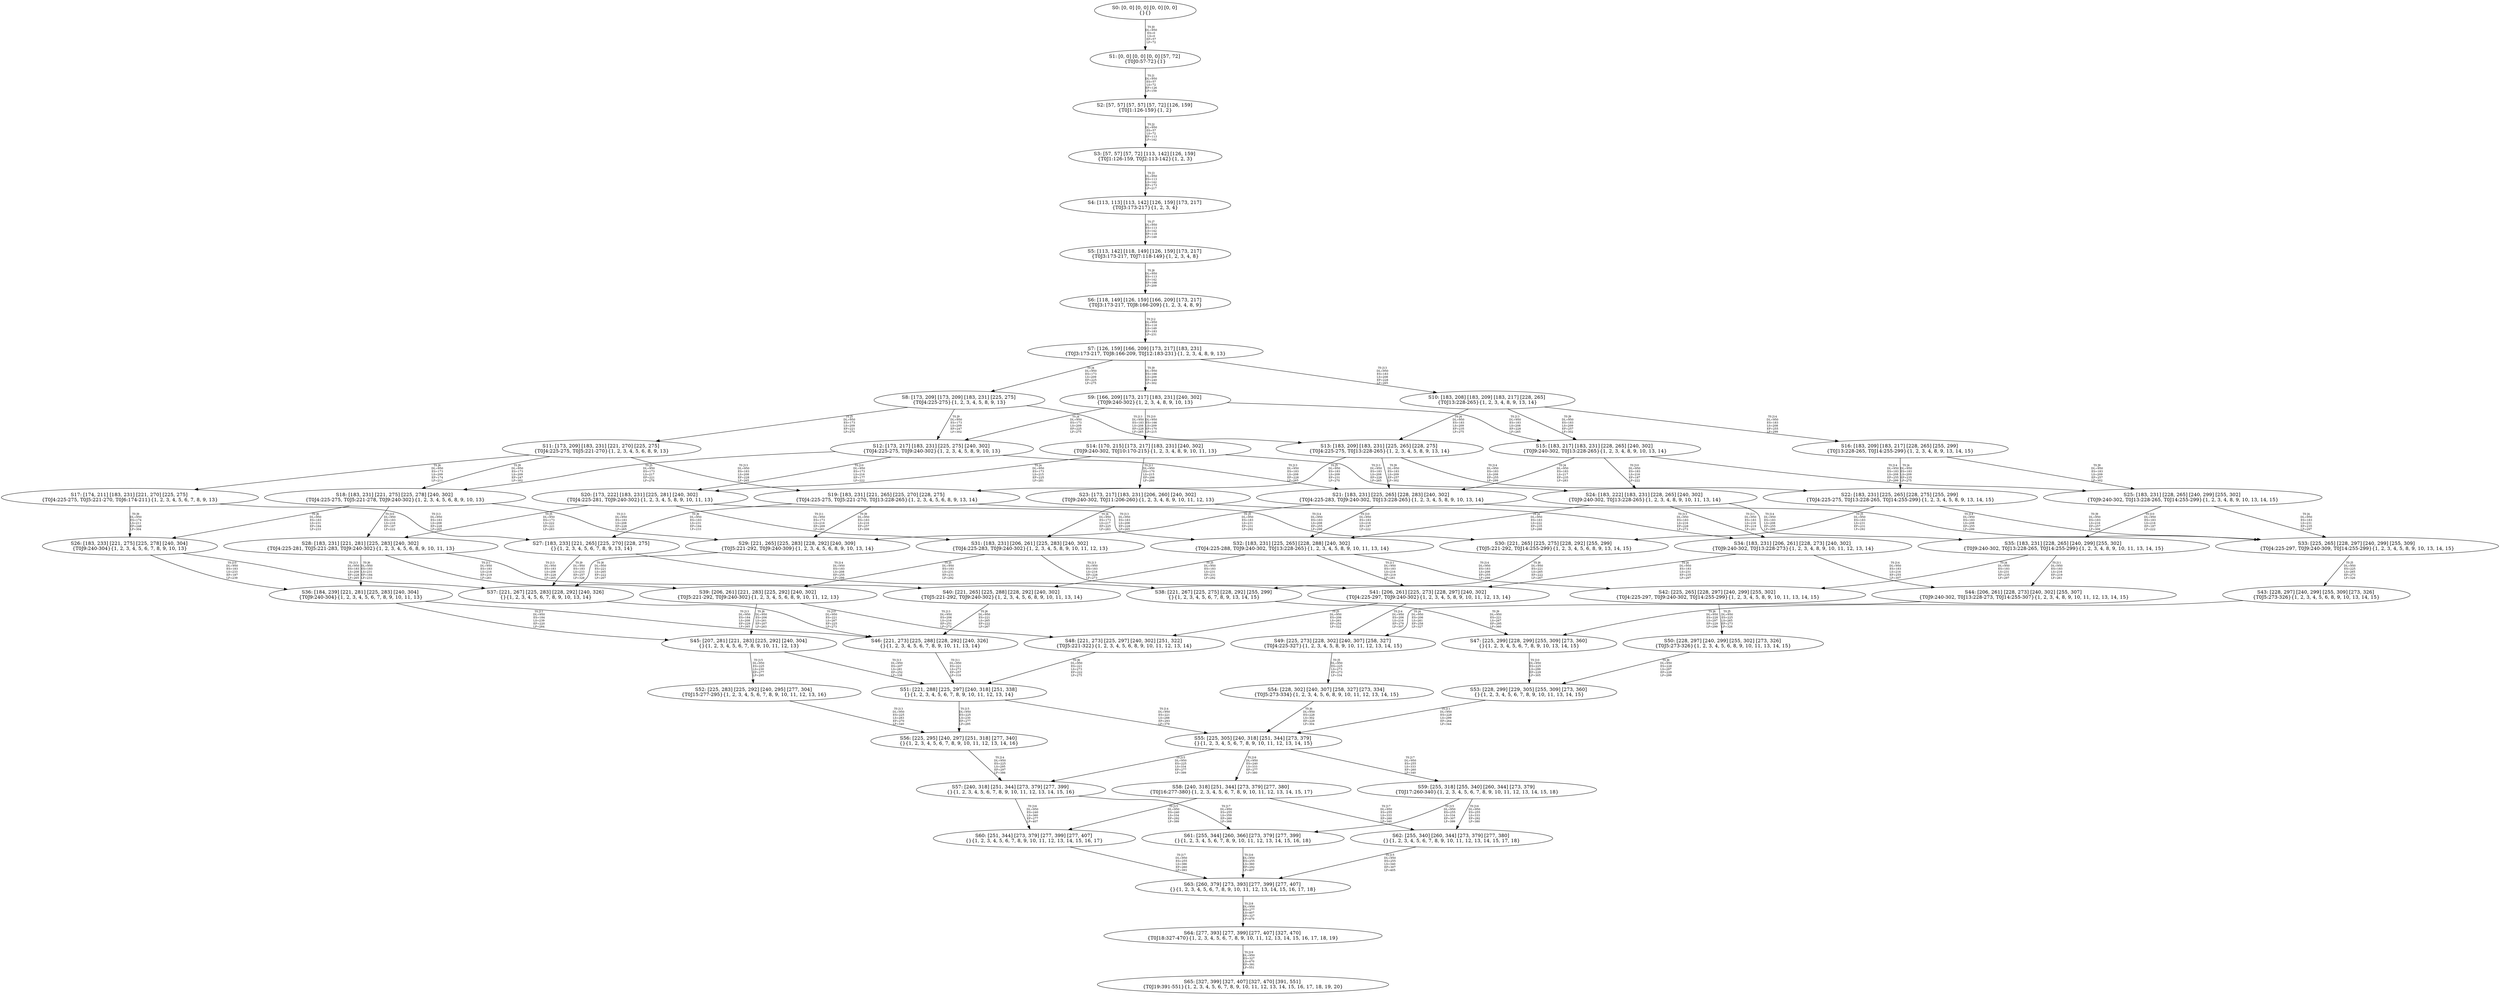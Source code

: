 digraph {
	S0[label="S0: [0, 0] [0, 0] [0, 0] [0, 0] \n{}{}"];
	S1[label="S1: [0, 0] [0, 0] [0, 0] [57, 72] \n{T0J0:57-72}{1}"];
	S2[label="S2: [57, 57] [57, 57] [57, 72] [126, 159] \n{T0J1:126-159}{1, 2}"];
	S3[label="S3: [57, 57] [57, 72] [113, 142] [126, 159] \n{T0J1:126-159, T0J2:113-142}{1, 2, 3}"];
	S4[label="S4: [113, 113] [113, 142] [126, 159] [173, 217] \n{T0J3:173-217}{1, 2, 3, 4}"];
	S5[label="S5: [113, 142] [118, 149] [126, 159] [173, 217] \n{T0J3:173-217, T0J7:118-149}{1, 2, 3, 4, 8}"];
	S6[label="S6: [118, 149] [126, 159] [166, 209] [173, 217] \n{T0J3:173-217, T0J8:166-209}{1, 2, 3, 4, 8, 9}"];
	S7[label="S7: [126, 159] [166, 209] [173, 217] [183, 231] \n{T0J3:173-217, T0J8:166-209, T0J12:183-231}{1, 2, 3, 4, 8, 9, 13}"];
	S8[label="S8: [173, 209] [173, 209] [183, 231] [225, 275] \n{T0J4:225-275}{1, 2, 3, 4, 5, 8, 9, 13}"];
	S9[label="S9: [166, 209] [173, 217] [183, 231] [240, 302] \n{T0J9:240-302}{1, 2, 3, 4, 8, 9, 10, 13}"];
	S10[label="S10: [183, 208] [183, 209] [183, 217] [228, 265] \n{T0J13:228-265}{1, 2, 3, 4, 8, 9, 13, 14}"];
	S11[label="S11: [173, 209] [183, 231] [221, 270] [225, 275] \n{T0J4:225-275, T0J5:221-270}{1, 2, 3, 4, 5, 6, 8, 9, 13}"];
	S12[label="S12: [173, 217] [183, 231] [225, 275] [240, 302] \n{T0J4:225-275, T0J9:240-302}{1, 2, 3, 4, 5, 8, 9, 10, 13}"];
	S13[label="S13: [183, 209] [183, 231] [225, 265] [228, 275] \n{T0J4:225-275, T0J13:228-265}{1, 2, 3, 4, 5, 8, 9, 13, 14}"];
	S14[label="S14: [170, 215] [173, 217] [183, 231] [240, 302] \n{T0J9:240-302, T0J10:170-215}{1, 2, 3, 4, 8, 9, 10, 11, 13}"];
	S15[label="S15: [183, 217] [183, 231] [228, 265] [240, 302] \n{T0J9:240-302, T0J13:228-265}{1, 2, 3, 4, 8, 9, 10, 13, 14}"];
	S16[label="S16: [183, 209] [183, 217] [228, 265] [255, 299] \n{T0J13:228-265, T0J14:255-299}{1, 2, 3, 4, 8, 9, 13, 14, 15}"];
	S17[label="S17: [174, 211] [183, 231] [221, 270] [225, 275] \n{T0J4:225-275, T0J5:221-270, T0J6:174-211}{1, 2, 3, 4, 5, 6, 7, 8, 9, 13}"];
	S18[label="S18: [183, 231] [221, 275] [225, 278] [240, 302] \n{T0J4:225-275, T0J5:221-278, T0J9:240-302}{1, 2, 3, 4, 5, 6, 8, 9, 10, 13}"];
	S19[label="S19: [183, 231] [221, 265] [225, 270] [228, 275] \n{T0J4:225-275, T0J5:221-270, T0J13:228-265}{1, 2, 3, 4, 5, 6, 8, 9, 13, 14}"];
	S20[label="S20: [173, 222] [183, 231] [225, 281] [240, 302] \n{T0J4:225-281, T0J9:240-302}{1, 2, 3, 4, 5, 8, 9, 10, 11, 13}"];
	S21[label="S21: [183, 231] [225, 265] [228, 283] [240, 302] \n{T0J4:225-283, T0J9:240-302, T0J13:228-265}{1, 2, 3, 4, 5, 8, 9, 10, 13, 14}"];
	S22[label="S22: [183, 231] [225, 265] [228, 275] [255, 299] \n{T0J4:225-275, T0J13:228-265, T0J14:255-299}{1, 2, 3, 4, 5, 8, 9, 13, 14, 15}"];
	S23[label="S23: [173, 217] [183, 231] [206, 260] [240, 302] \n{T0J9:240-302, T0J11:206-260}{1, 2, 3, 4, 8, 9, 10, 11, 12, 13}"];
	S24[label="S24: [183, 222] [183, 231] [228, 265] [240, 302] \n{T0J9:240-302, T0J13:228-265}{1, 2, 3, 4, 8, 9, 10, 11, 13, 14}"];
	S25[label="S25: [183, 231] [228, 265] [240, 299] [255, 302] \n{T0J9:240-302, T0J13:228-265, T0J14:255-299}{1, 2, 3, 4, 8, 9, 10, 13, 14, 15}"];
	S26[label="S26: [183, 233] [221, 275] [225, 278] [240, 304] \n{T0J9:240-304}{1, 2, 3, 4, 5, 6, 7, 8, 9, 10, 13}"];
	S27[label="S27: [183, 233] [221, 265] [225, 270] [228, 275] \n{}{1, 2, 3, 4, 5, 6, 7, 8, 9, 13, 14}"];
	S28[label="S28: [183, 231] [221, 281] [225, 283] [240, 302] \n{T0J4:225-281, T0J5:221-283, T0J9:240-302}{1, 2, 3, 4, 5, 6, 8, 9, 10, 11, 13}"];
	S29[label="S29: [221, 265] [225, 283] [228, 292] [240, 309] \n{T0J5:221-292, T0J9:240-309}{1, 2, 3, 4, 5, 6, 8, 9, 10, 13, 14}"];
	S30[label="S30: [221, 265] [225, 275] [228, 292] [255, 299] \n{T0J5:221-292, T0J14:255-299}{1, 2, 3, 4, 5, 6, 8, 9, 13, 14, 15}"];
	S31[label="S31: [183, 231] [206, 261] [225, 283] [240, 302] \n{T0J4:225-283, T0J9:240-302}{1, 2, 3, 4, 5, 8, 9, 10, 11, 12, 13}"];
	S32[label="S32: [183, 231] [225, 265] [228, 288] [240, 302] \n{T0J4:225-288, T0J9:240-302, T0J13:228-265}{1, 2, 3, 4, 5, 8, 9, 10, 11, 13, 14}"];
	S33[label="S33: [225, 265] [228, 297] [240, 299] [255, 309] \n{T0J4:225-297, T0J9:240-309, T0J14:255-299}{1, 2, 3, 4, 5, 8, 9, 10, 13, 14, 15}"];
	S34[label="S34: [183, 231] [206, 261] [228, 273] [240, 302] \n{T0J9:240-302, T0J13:228-273}{1, 2, 3, 4, 8, 9, 10, 11, 12, 13, 14}"];
	S35[label="S35: [183, 231] [228, 265] [240, 299] [255, 302] \n{T0J9:240-302, T0J13:228-265, T0J14:255-299}{1, 2, 3, 4, 8, 9, 10, 11, 13, 14, 15}"];
	S36[label="S36: [184, 239] [221, 281] [225, 283] [240, 304] \n{T0J9:240-304}{1, 2, 3, 4, 5, 6, 7, 8, 9, 10, 11, 13}"];
	S37[label="S37: [221, 267] [225, 283] [228, 292] [240, 326] \n{}{1, 2, 3, 4, 5, 6, 7, 8, 9, 10, 13, 14}"];
	S38[label="S38: [221, 267] [225, 275] [228, 292] [255, 299] \n{}{1, 2, 3, 4, 5, 6, 7, 8, 9, 13, 14, 15}"];
	S39[label="S39: [206, 261] [221, 283] [225, 292] [240, 302] \n{T0J5:221-292, T0J9:240-302}{1, 2, 3, 4, 5, 6, 8, 9, 10, 11, 12, 13}"];
	S40[label="S40: [221, 265] [225, 288] [228, 292] [240, 302] \n{T0J5:221-292, T0J9:240-302}{1, 2, 3, 4, 5, 6, 8, 9, 10, 11, 13, 14}"];
	S41[label="S41: [206, 261] [225, 273] [228, 297] [240, 302] \n{T0J4:225-297, T0J9:240-302}{1, 2, 3, 4, 5, 8, 9, 10, 11, 12, 13, 14}"];
	S42[label="S42: [225, 265] [228, 297] [240, 299] [255, 302] \n{T0J4:225-297, T0J9:240-302, T0J14:255-299}{1, 2, 3, 4, 5, 8, 9, 10, 11, 13, 14, 15}"];
	S43[label="S43: [228, 297] [240, 299] [255, 309] [273, 326] \n{T0J5:273-326}{1, 2, 3, 4, 5, 6, 8, 9, 10, 13, 14, 15}"];
	S44[label="S44: [206, 261] [228, 273] [240, 302] [255, 307] \n{T0J9:240-302, T0J13:228-273, T0J14:255-307}{1, 2, 3, 4, 8, 9, 10, 11, 12, 13, 14, 15}"];
	S45[label="S45: [207, 281] [221, 283] [225, 292] [240, 304] \n{}{1, 2, 3, 4, 5, 6, 7, 8, 9, 10, 11, 12, 13}"];
	S46[label="S46: [221, 273] [225, 288] [228, 292] [240, 326] \n{}{1, 2, 3, 4, 5, 6, 7, 8, 9, 10, 11, 13, 14}"];
	S47[label="S47: [225, 299] [228, 299] [255, 309] [273, 360] \n{}{1, 2, 3, 4, 5, 6, 7, 8, 9, 10, 13, 14, 15}"];
	S48[label="S48: [221, 273] [225, 297] [240, 302] [251, 322] \n{T0J5:221-322}{1, 2, 3, 4, 5, 6, 8, 9, 10, 11, 12, 13, 14}"];
	S49[label="S49: [225, 273] [228, 302] [240, 307] [258, 327] \n{T0J4:225-327}{1, 2, 3, 4, 5, 8, 9, 10, 11, 12, 13, 14, 15}"];
	S50[label="S50: [228, 297] [240, 299] [255, 302] [273, 326] \n{T0J5:273-326}{1, 2, 3, 4, 5, 6, 8, 9, 10, 11, 13, 14, 15}"];
	S51[label="S51: [221, 288] [225, 297] [240, 318] [251, 338] \n{}{1, 2, 3, 4, 5, 6, 7, 8, 9, 10, 11, 12, 13, 14}"];
	S52[label="S52: [225, 283] [225, 292] [240, 295] [277, 304] \n{T0J15:277-295}{1, 2, 3, 4, 5, 6, 7, 8, 9, 10, 11, 12, 13, 16}"];
	S53[label="S53: [228, 299] [229, 305] [255, 309] [273, 360] \n{}{1, 2, 3, 4, 5, 6, 7, 8, 9, 10, 11, 13, 14, 15}"];
	S54[label="S54: [228, 302] [240, 307] [258, 327] [273, 334] \n{T0J5:273-334}{1, 2, 3, 4, 5, 6, 8, 9, 10, 11, 12, 13, 14, 15}"];
	S55[label="S55: [225, 305] [240, 318] [251, 344] [273, 379] \n{}{1, 2, 3, 4, 5, 6, 7, 8, 9, 10, 11, 12, 13, 14, 15}"];
	S56[label="S56: [225, 295] [240, 297] [251, 318] [277, 340] \n{}{1, 2, 3, 4, 5, 6, 7, 8, 9, 10, 11, 12, 13, 14, 16}"];
	S57[label="S57: [240, 318] [251, 344] [273, 379] [277, 399] \n{}{1, 2, 3, 4, 5, 6, 7, 8, 9, 10, 11, 12, 13, 14, 15, 16}"];
	S58[label="S58: [240, 318] [251, 344] [273, 379] [277, 380] \n{T0J16:277-380}{1, 2, 3, 4, 5, 6, 7, 8, 9, 10, 11, 12, 13, 14, 15, 17}"];
	S59[label="S59: [255, 318] [255, 340] [260, 344] [273, 379] \n{T0J17:260-340}{1, 2, 3, 4, 5, 6, 7, 8, 9, 10, 11, 12, 13, 14, 15, 18}"];
	S60[label="S60: [251, 344] [273, 379] [277, 399] [277, 407] \n{}{1, 2, 3, 4, 5, 6, 7, 8, 9, 10, 11, 12, 13, 14, 15, 16, 17}"];
	S61[label="S61: [255, 344] [260, 366] [273, 379] [277, 399] \n{}{1, 2, 3, 4, 5, 6, 7, 8, 9, 10, 11, 12, 13, 14, 15, 16, 18}"];
	S62[label="S62: [255, 340] [260, 344] [273, 379] [277, 380] \n{}{1, 2, 3, 4, 5, 6, 7, 8, 9, 10, 11, 12, 13, 14, 15, 17, 18}"];
	S63[label="S63: [260, 379] [273, 393] [277, 399] [277, 407] \n{}{1, 2, 3, 4, 5, 6, 7, 8, 9, 10, 11, 12, 13, 14, 15, 16, 17, 18}"];
	S64[label="S64: [277, 393] [277, 399] [277, 407] [327, 470] \n{T0J18:327-470}{1, 2, 3, 4, 5, 6, 7, 8, 9, 10, 11, 12, 13, 14, 15, 16, 17, 18, 19}"];
	S65[label="S65: [327, 399] [327, 407] [327, 470] [391, 551] \n{T0J19:391-551}{1, 2, 3, 4, 5, 6, 7, 8, 9, 10, 11, 12, 13, 14, 15, 16, 17, 18, 19, 20}"];
	S0 -> S1[label="T0 J0\nDL=950\nES=0\nLS=0\nEF=57\nLF=72",fontsize=8];
	S1 -> S2[label="T0 J1\nDL=950\nES=57\nLS=72\nEF=126\nLF=159",fontsize=8];
	S2 -> S3[label="T0 J2\nDL=950\nES=57\nLS=72\nEF=113\nLF=142",fontsize=8];
	S3 -> S4[label="T0 J3\nDL=950\nES=113\nLS=142\nEF=173\nLF=217",fontsize=8];
	S4 -> S5[label="T0 J7\nDL=950\nES=113\nLS=142\nEF=118\nLF=149",fontsize=8];
	S5 -> S6[label="T0 J8\nDL=950\nES=113\nLS=142\nEF=166\nLF=209",fontsize=8];
	S6 -> S7[label="T0 J12\nDL=950\nES=118\nLS=149\nEF=183\nLF=231",fontsize=8];
	S7 -> S8[label="T0 J4\nDL=950\nES=173\nLS=209\nEF=225\nLF=275",fontsize=8];
	S7 -> S9[label="T0 J9\nDL=950\nES=166\nLS=209\nEF=240\nLF=302",fontsize=8];
	S7 -> S10[label="T0 J13\nDL=950\nES=183\nLS=208\nEF=228\nLF=265",fontsize=8];
	S8 -> S11[label="T0 J5\nDL=950\nES=173\nLS=209\nEF=221\nLF=270",fontsize=8];
	S8 -> S12[label="T0 J9\nDL=950\nES=173\nLS=209\nEF=247\nLF=302",fontsize=8];
	S8 -> S13[label="T0 J13\nDL=950\nES=183\nLS=208\nEF=228\nLF=265",fontsize=8];
	S9 -> S12[label="T0 J4\nDL=950\nES=173\nLS=209\nEF=225\nLF=275",fontsize=8];
	S9 -> S14[label="T0 J10\nDL=950\nES=166\nLS=209\nEF=170\nLF=215",fontsize=8];
	S9 -> S15[label="T0 J13\nDL=950\nES=183\nLS=208\nEF=228\nLF=265",fontsize=8];
	S10 -> S13[label="T0 J4\nDL=950\nES=183\nLS=209\nEF=235\nLF=275",fontsize=8];
	S10 -> S15[label="T0 J9\nDL=950\nES=183\nLS=209\nEF=257\nLF=302",fontsize=8];
	S10 -> S16[label="T0 J14\nDL=950\nES=183\nLS=208\nEF=255\nLF=299",fontsize=8];
	S11 -> S17[label="T0 J6\nDL=950\nES=173\nLS=209\nEF=174\nLF=211",fontsize=8];
	S11 -> S18[label="T0 J9\nDL=950\nES=173\nLS=209\nEF=247\nLF=302",fontsize=8];
	S11 -> S19[label="T0 J13\nDL=950\nES=183\nLS=208\nEF=228\nLF=265",fontsize=8];
	S12 -> S18[label="T0 J5\nDL=950\nES=173\nLS=217\nEF=221\nLF=278",fontsize=8];
	S12 -> S20[label="T0 J10\nDL=950\nES=173\nLS=216\nEF=177\nLF=222",fontsize=8];
	S12 -> S21[label="T0 J13\nDL=950\nES=183\nLS=208\nEF=228\nLF=265",fontsize=8];
	S13 -> S19[label="T0 J5\nDL=950\nES=183\nLS=209\nEF=231\nLF=270",fontsize=8];
	S13 -> S21[label="T0 J9\nDL=950\nES=183\nLS=209\nEF=257\nLF=302",fontsize=8];
	S13 -> S22[label="T0 J14\nDL=950\nES=183\nLS=208\nEF=255\nLF=299",fontsize=8];
	S14 -> S20[label="T0 J4\nDL=950\nES=173\nLS=215\nEF=225\nLF=281",fontsize=8];
	S14 -> S23[label="T0 J11\nDL=950\nES=170\nLS=215\nEF=206\nLF=260",fontsize=8];
	S14 -> S24[label="T0 J13\nDL=950\nES=183\nLS=208\nEF=228\nLF=265",fontsize=8];
	S15 -> S21[label="T0 J4\nDL=950\nES=183\nLS=217\nEF=235\nLF=283",fontsize=8];
	S15 -> S24[label="T0 J10\nDL=950\nES=183\nLS=216\nEF=187\nLF=222",fontsize=8];
	S15 -> S25[label="T0 J14\nDL=950\nES=183\nLS=208\nEF=255\nLF=299",fontsize=8];
	S16 -> S22[label="T0 J4\nDL=950\nES=183\nLS=209\nEF=235\nLF=275",fontsize=8];
	S16 -> S25[label="T0 J9\nDL=950\nES=183\nLS=209\nEF=257\nLF=302",fontsize=8];
	S17 -> S26[label="T0 J9\nDL=950\nES=174\nLS=211\nEF=248\nLF=304",fontsize=8];
	S17 -> S27[label="T0 J13\nDL=950\nES=183\nLS=208\nEF=228\nLF=265",fontsize=8];
	S18 -> S26[label="T0 J6\nDL=950\nES=183\nLS=231\nEF=184\nLF=233",fontsize=8];
	S18 -> S28[label="T0 J10\nDL=950\nES=183\nLS=216\nEF=187\nLF=222",fontsize=8];
	S18 -> S29[label="T0 J13\nDL=950\nES=183\nLS=208\nEF=228\nLF=265",fontsize=8];
	S19 -> S27[label="T0 J6\nDL=950\nES=183\nLS=231\nEF=184\nLF=233",fontsize=8];
	S19 -> S29[label="T0 J9\nDL=950\nES=183\nLS=216\nEF=257\nLF=309",fontsize=8];
	S19 -> S30[label="T0 J14\nDL=950\nES=183\nLS=208\nEF=255\nLF=299",fontsize=8];
	S20 -> S28[label="T0 J5\nDL=950\nES=173\nLS=222\nEF=221\nLF=283",fontsize=8];
	S20 -> S31[label="T0 J11\nDL=950\nES=173\nLS=216\nEF=209\nLF=261",fontsize=8];
	S20 -> S32[label="T0 J13\nDL=950\nES=183\nLS=208\nEF=228\nLF=265",fontsize=8];
	S21 -> S29[label="T0 J5\nDL=950\nES=183\nLS=231\nEF=231\nLF=292",fontsize=8];
	S21 -> S32[label="T0 J10\nDL=950\nES=183\nLS=216\nEF=187\nLF=222",fontsize=8];
	S21 -> S33[label="T0 J14\nDL=950\nES=183\nLS=208\nEF=255\nLF=299",fontsize=8];
	S22 -> S30[label="T0 J5\nDL=950\nES=183\nLS=231\nEF=231\nLF=292",fontsize=8];
	S22 -> S33[label="T0 J9\nDL=950\nES=183\nLS=216\nEF=257\nLF=309",fontsize=8];
	S23 -> S31[label="T0 J4\nDL=950\nES=173\nLS=217\nEF=225\nLF=283",fontsize=8];
	S23 -> S34[label="T0 J13\nDL=950\nES=183\nLS=216\nEF=228\nLF=273",fontsize=8];
	S24 -> S32[label="T0 J4\nDL=950\nES=183\nLS=222\nEF=235\nLF=288",fontsize=8];
	S24 -> S34[label="T0 J11\nDL=950\nES=183\nLS=216\nEF=219\nLF=261",fontsize=8];
	S24 -> S35[label="T0 J14\nDL=950\nES=183\nLS=208\nEF=255\nLF=299",fontsize=8];
	S25 -> S33[label="T0 J4\nDL=950\nES=183\nLS=231\nEF=235\nLF=297",fontsize=8];
	S25 -> S35[label="T0 J10\nDL=950\nES=183\nLS=216\nEF=187\nLF=222",fontsize=8];
	S26 -> S36[label="T0 J10\nDL=950\nES=183\nLS=233\nEF=187\nLF=239",fontsize=8];
	S26 -> S37[label="T0 J13\nDL=950\nES=183\nLS=208\nEF=228\nLF=265",fontsize=8];
	S27 -> S37[label="T0 J9\nDL=950\nES=183\nLS=233\nEF=257\nLF=326",fontsize=8];
	S27 -> S38[label="T0 J14\nDL=950\nES=183\nLS=208\nEF=255\nLF=299",fontsize=8];
	S28 -> S36[label="T0 J6\nDL=950\nES=183\nLS=231\nEF=184\nLF=233",fontsize=8];
	S28 -> S39[label="T0 J11\nDL=950\nES=183\nLS=216\nEF=219\nLF=261",fontsize=8];
	S28 -> S40[label="T0 J13\nDL=950\nES=183\nLS=208\nEF=228\nLF=265",fontsize=8];
	S29 -> S37[label="T0 J6\nDL=950\nES=221\nLS=265\nEF=222\nLF=267",fontsize=8];
	S30 -> S38[label="T0 J6\nDL=950\nES=221\nLS=265\nEF=222\nLF=267",fontsize=8];
	S31 -> S39[label="T0 J5\nDL=950\nES=183\nLS=231\nEF=231\nLF=292",fontsize=8];
	S31 -> S41[label="T0 J13\nDL=950\nES=183\nLS=216\nEF=228\nLF=273",fontsize=8];
	S32 -> S40[label="T0 J5\nDL=950\nES=183\nLS=231\nEF=231\nLF=292",fontsize=8];
	S32 -> S41[label="T0 J11\nDL=950\nES=183\nLS=216\nEF=219\nLF=261",fontsize=8];
	S32 -> S42[label="T0 J14\nDL=950\nES=183\nLS=208\nEF=255\nLF=299",fontsize=8];
	S33 -> S43[label="T0 J5\nDL=950\nES=225\nLS=265\nEF=273\nLF=326",fontsize=8];
	S34 -> S41[label="T0 J4\nDL=950\nES=183\nLS=231\nEF=235\nLF=297",fontsize=8];
	S34 -> S44[label="T0 J14\nDL=950\nES=183\nLS=216\nEF=255\nLF=307",fontsize=8];
	S35 -> S42[label="T0 J4\nDL=950\nES=183\nLS=231\nEF=235\nLF=297",fontsize=8];
	S35 -> S44[label="T0 J11\nDL=950\nES=183\nLS=216\nEF=219\nLF=261",fontsize=8];
	S36 -> S45[label="T0 J11\nDL=950\nES=184\nLS=239\nEF=220\nLF=284",fontsize=8];
	S36 -> S46[label="T0 J13\nDL=950\nES=184\nLS=208\nEF=229\nLF=265",fontsize=8];
	S37 -> S46[label="T0 J10\nDL=950\nES=221\nLS=267\nEF=225\nLF=273",fontsize=8];
	S38 -> S47[label="T0 J9\nDL=950\nES=221\nLS=267\nEF=295\nLF=360",fontsize=8];
	S39 -> S45[label="T0 J6\nDL=950\nES=206\nLS=261\nEF=207\nLF=263",fontsize=8];
	S39 -> S48[label="T0 J13\nDL=950\nES=206\nLS=216\nEF=251\nLF=273",fontsize=8];
	S40 -> S46[label="T0 J6\nDL=950\nES=221\nLS=265\nEF=222\nLF=267",fontsize=8];
	S41 -> S48[label="T0 J5\nDL=950\nES=206\nLS=261\nEF=254\nLF=322",fontsize=8];
	S41 -> S49[label="T0 J14\nDL=950\nES=206\nLS=216\nEF=278\nLF=307",fontsize=8];
	S42 -> S50[label="T0 J5\nDL=950\nES=225\nLS=265\nEF=273\nLF=326",fontsize=8];
	S43 -> S47[label="T0 J6\nDL=950\nES=228\nLS=297\nEF=229\nLF=299",fontsize=8];
	S44 -> S49[label="T0 J4\nDL=950\nES=206\nLS=261\nEF=258\nLF=327",fontsize=8];
	S45 -> S51[label="T0 J13\nDL=950\nES=207\nLS=281\nEF=252\nLF=338",fontsize=8];
	S45 -> S52[label="T0 J15\nDL=950\nES=225\nLS=230\nEF=277\nLF=295",fontsize=8];
	S46 -> S51[label="T0 J11\nDL=950\nES=221\nLS=273\nEF=257\nLF=318",fontsize=8];
	S47 -> S53[label="T0 J10\nDL=950\nES=225\nLS=299\nEF=229\nLF=305",fontsize=8];
	S48 -> S51[label="T0 J6\nDL=950\nES=221\nLS=273\nEF=222\nLF=275",fontsize=8];
	S49 -> S54[label="T0 J5\nDL=950\nES=225\nLS=273\nEF=273\nLF=334",fontsize=8];
	S50 -> S53[label="T0 J6\nDL=950\nES=228\nLS=297\nEF=229\nLF=299",fontsize=8];
	S51 -> S55[label="T0 J14\nDL=950\nES=221\nLS=288\nEF=293\nLF=379",fontsize=8];
	S51 -> S56[label="T0 J15\nDL=950\nES=225\nLS=230\nEF=277\nLF=295",fontsize=8];
	S52 -> S56[label="T0 J13\nDL=950\nES=225\nLS=283\nEF=270\nLF=340",fontsize=8];
	S53 -> S55[label="T0 J11\nDL=950\nES=228\nLS=299\nEF=264\nLF=344",fontsize=8];
	S54 -> S55[label="T0 J6\nDL=950\nES=228\nLS=302\nEF=229\nLF=304",fontsize=8];
	S55 -> S57[label="T0 J15\nDL=950\nES=225\nLS=334\nEF=277\nLF=399",fontsize=8];
	S55 -> S58[label="T0 J16\nDL=950\nES=240\nLS=333\nEF=277\nLF=380",fontsize=8];
	S55 -> S59[label="T0 J17\nDL=950\nES=255\nLS=333\nEF=260\nLF=340",fontsize=8];
	S56 -> S57[label="T0 J14\nDL=950\nES=225\nLS=295\nEF=297\nLF=386",fontsize=8];
	S57 -> S60[label="T0 J16\nDL=950\nES=240\nLS=360\nEF=277\nLF=407",fontsize=8];
	S57 -> S61[label="T0 J17\nDL=950\nES=255\nLS=359\nEF=260\nLF=366",fontsize=8];
	S58 -> S60[label="T0 J15\nDL=950\nES=240\nLS=334\nEF=292\nLF=399",fontsize=8];
	S58 -> S62[label="T0 J17\nDL=950\nES=255\nLS=333\nEF=260\nLF=340",fontsize=8];
	S59 -> S61[label="T0 J15\nDL=950\nES=255\nLS=334\nEF=307\nLF=399",fontsize=8];
	S59 -> S62[label="T0 J16\nDL=950\nES=255\nLS=333\nEF=292\nLF=380",fontsize=8];
	S60 -> S63[label="T0 J17\nDL=950\nES=255\nLS=386\nEF=260\nLF=393",fontsize=8];
	S61 -> S63[label="T0 J16\nDL=950\nES=255\nLS=360\nEF=292\nLF=407",fontsize=8];
	S62 -> S63[label="T0 J15\nDL=950\nES=255\nLS=340\nEF=307\nLF=405",fontsize=8];
	S63 -> S64[label="T0 J18\nDL=950\nES=277\nLS=407\nEF=327\nLF=470",fontsize=8];
	S64 -> S65[label="T0 J19\nDL=950\nES=327\nLS=470\nEF=391\nLF=551",fontsize=8];
}
